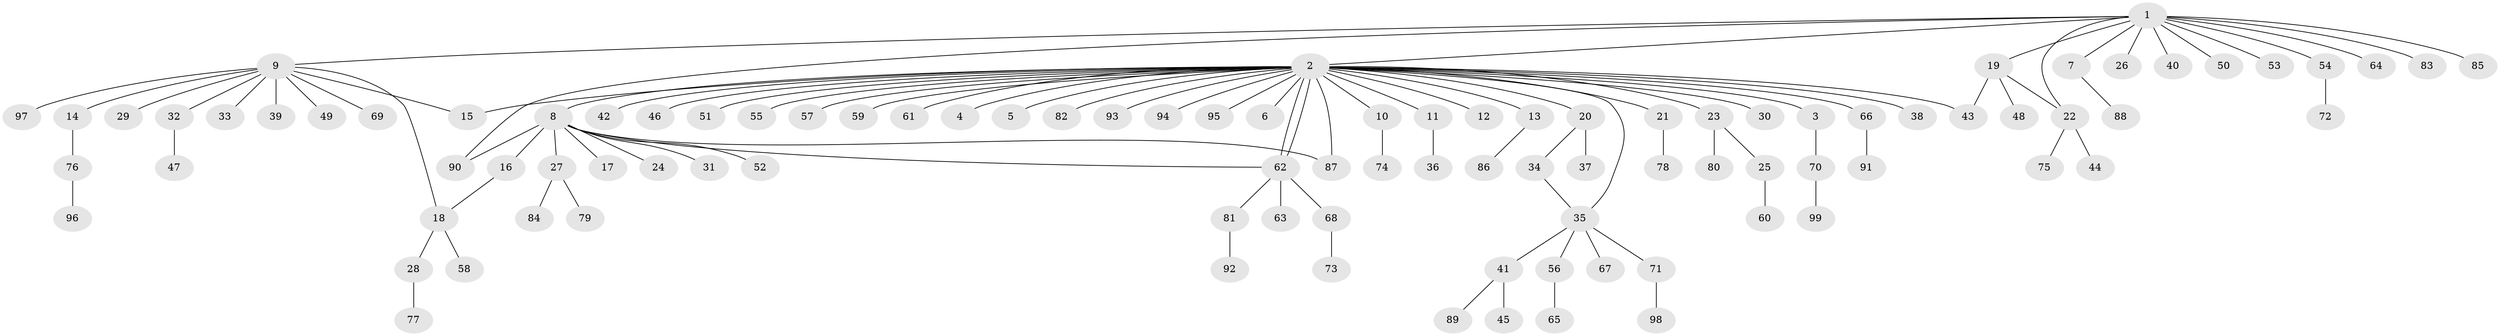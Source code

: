 // coarse degree distribution, {13: 0.016666666666666666, 30: 0.016666666666666666, 2: 0.16666666666666666, 1: 0.7, 8: 0.016666666666666666, 4: 0.03333333333333333, 3: 0.03333333333333333, 5: 0.016666666666666666}
// Generated by graph-tools (version 1.1) at 2025/50/03/04/25 22:50:40]
// undirected, 99 vertices, 107 edges
graph export_dot {
  node [color=gray90,style=filled];
  1;
  2;
  3;
  4;
  5;
  6;
  7;
  8;
  9;
  10;
  11;
  12;
  13;
  14;
  15;
  16;
  17;
  18;
  19;
  20;
  21;
  22;
  23;
  24;
  25;
  26;
  27;
  28;
  29;
  30;
  31;
  32;
  33;
  34;
  35;
  36;
  37;
  38;
  39;
  40;
  41;
  42;
  43;
  44;
  45;
  46;
  47;
  48;
  49;
  50;
  51;
  52;
  53;
  54;
  55;
  56;
  57;
  58;
  59;
  60;
  61;
  62;
  63;
  64;
  65;
  66;
  67;
  68;
  69;
  70;
  71;
  72;
  73;
  74;
  75;
  76;
  77;
  78;
  79;
  80;
  81;
  82;
  83;
  84;
  85;
  86;
  87;
  88;
  89;
  90;
  91;
  92;
  93;
  94;
  95;
  96;
  97;
  98;
  99;
  1 -- 2;
  1 -- 7;
  1 -- 9;
  1 -- 19;
  1 -- 22;
  1 -- 26;
  1 -- 40;
  1 -- 50;
  1 -- 53;
  1 -- 54;
  1 -- 64;
  1 -- 83;
  1 -- 85;
  1 -- 90;
  2 -- 3;
  2 -- 4;
  2 -- 5;
  2 -- 6;
  2 -- 8;
  2 -- 10;
  2 -- 11;
  2 -- 12;
  2 -- 13;
  2 -- 15;
  2 -- 20;
  2 -- 21;
  2 -- 23;
  2 -- 30;
  2 -- 35;
  2 -- 38;
  2 -- 42;
  2 -- 43;
  2 -- 46;
  2 -- 51;
  2 -- 55;
  2 -- 57;
  2 -- 59;
  2 -- 61;
  2 -- 62;
  2 -- 62;
  2 -- 66;
  2 -- 82;
  2 -- 87;
  2 -- 93;
  2 -- 94;
  2 -- 95;
  3 -- 70;
  7 -- 88;
  8 -- 16;
  8 -- 17;
  8 -- 24;
  8 -- 27;
  8 -- 31;
  8 -- 52;
  8 -- 62;
  8 -- 87;
  8 -- 90;
  9 -- 14;
  9 -- 15;
  9 -- 18;
  9 -- 29;
  9 -- 32;
  9 -- 33;
  9 -- 39;
  9 -- 49;
  9 -- 69;
  9 -- 97;
  10 -- 74;
  11 -- 36;
  13 -- 86;
  14 -- 76;
  16 -- 18;
  18 -- 28;
  18 -- 58;
  19 -- 22;
  19 -- 43;
  19 -- 48;
  20 -- 34;
  20 -- 37;
  21 -- 78;
  22 -- 44;
  22 -- 75;
  23 -- 25;
  23 -- 80;
  25 -- 60;
  27 -- 79;
  27 -- 84;
  28 -- 77;
  32 -- 47;
  34 -- 35;
  35 -- 41;
  35 -- 56;
  35 -- 67;
  35 -- 71;
  41 -- 45;
  41 -- 89;
  54 -- 72;
  56 -- 65;
  62 -- 63;
  62 -- 68;
  62 -- 81;
  66 -- 91;
  68 -- 73;
  70 -- 99;
  71 -- 98;
  76 -- 96;
  81 -- 92;
}
